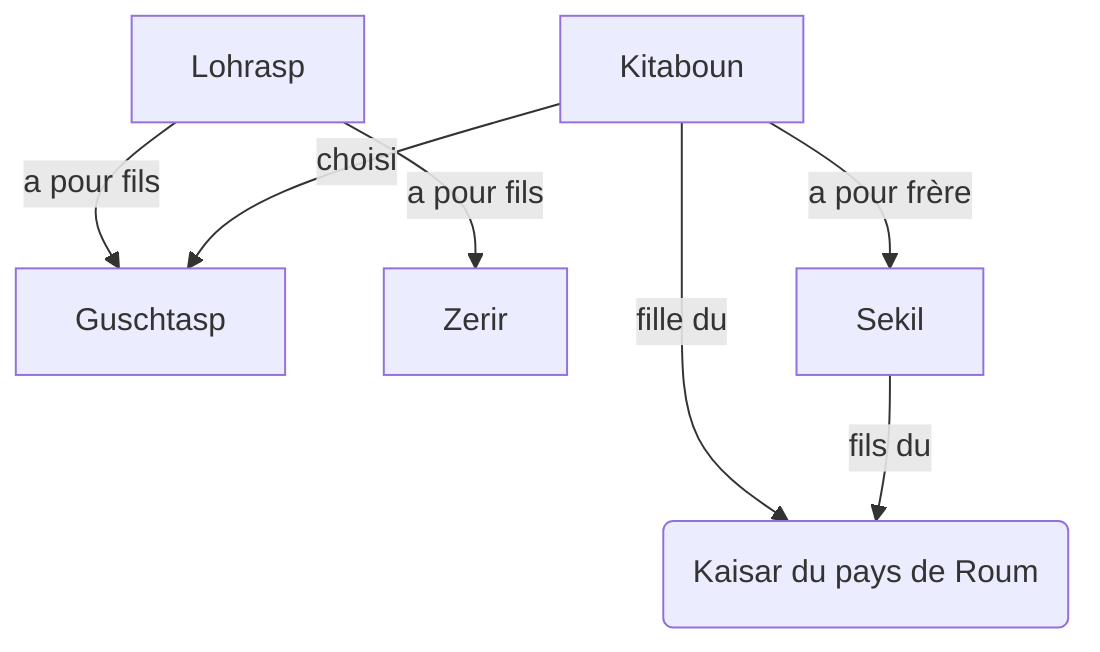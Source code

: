 graph TD
Lohrasp --a pour fils--> Guschtasp
Lohrasp --a pour fils--> Zerir
Kitaboun --choisi--> Guschtasp
Kitaboun --fille du--> K(Kaisar du pays de Roum)
Sekil --fils du--> K(Kaisar du pays de Roum)
Kitaboun --a pour frère--> Sekil